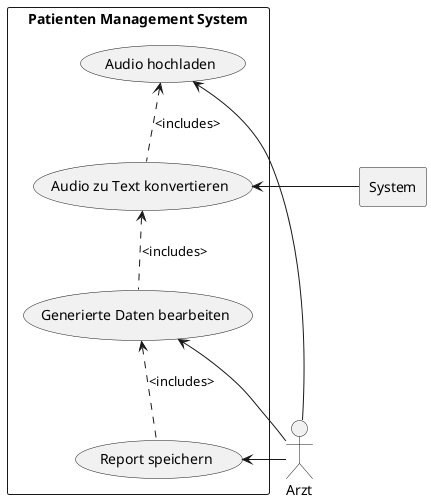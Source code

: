 @startuml
actor Arzt
rectangle System

rectangle "Patienten Management System" as pms{
    (Audio hochladen) as upload
    (Audio zu Text konvertieren) as convert
    (Generierte Daten bearbeiten) as adjust
    (Report speichern) as save

    upload <.. convert: <includes>
    convert <.. adjust: <includes>
    adjust <.. save: <includes>
}

Arzt -left-> upload
Arzt -left-> adjust
Arzt -left-> save

System -right-> convert


@enduml